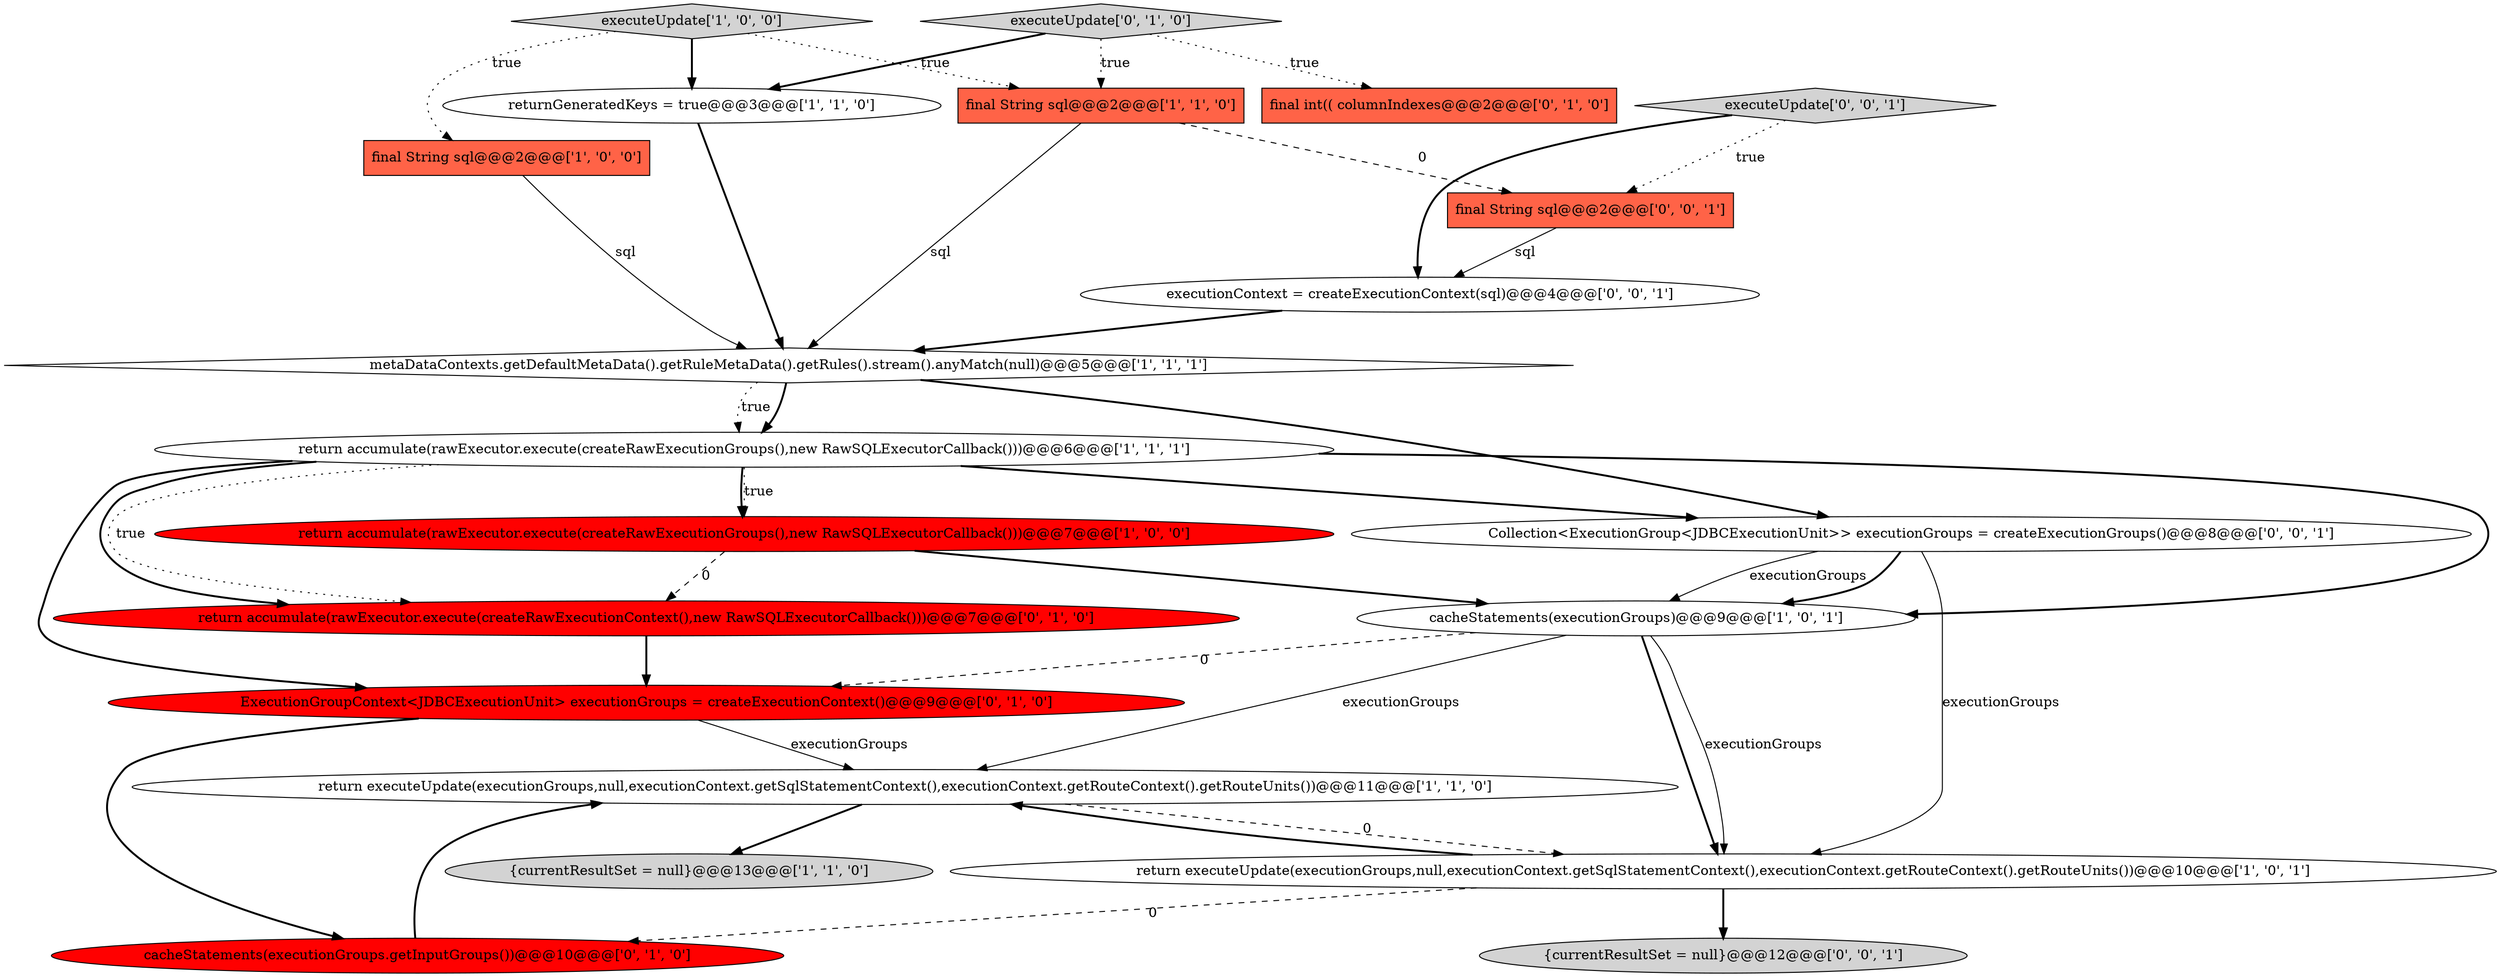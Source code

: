 digraph {
20 [style = filled, label = "executionContext = createExecutionContext(sql)@@@4@@@['0', '0', '1']", fillcolor = white, shape = ellipse image = "AAA0AAABBB3BBB"];
17 [style = filled, label = "final String sql@@@2@@@['0', '0', '1']", fillcolor = tomato, shape = box image = "AAA0AAABBB3BBB"];
18 [style = filled, label = "Collection<ExecutionGroup<JDBCExecutionUnit>> executionGroups = createExecutionGroups()@@@8@@@['0', '0', '1']", fillcolor = white, shape = ellipse image = "AAA0AAABBB3BBB"];
8 [style = filled, label = "cacheStatements(executionGroups)@@@9@@@['1', '0', '1']", fillcolor = white, shape = ellipse image = "AAA0AAABBB1BBB"];
7 [style = filled, label = "return accumulate(rawExecutor.execute(createRawExecutionGroups(),new RawSQLExecutorCallback()))@@@7@@@['1', '0', '0']", fillcolor = red, shape = ellipse image = "AAA1AAABBB1BBB"];
12 [style = filled, label = "return accumulate(rawExecutor.execute(createRawExecutionContext(),new RawSQLExecutorCallback()))@@@7@@@['0', '1', '0']", fillcolor = red, shape = ellipse image = "AAA1AAABBB2BBB"];
1 [style = filled, label = "final String sql@@@2@@@['1', '0', '0']", fillcolor = tomato, shape = box image = "AAA0AAABBB1BBB"];
3 [style = filled, label = "{currentResultSet = null}@@@13@@@['1', '1', '0']", fillcolor = lightgray, shape = ellipse image = "AAA0AAABBB1BBB"];
5 [style = filled, label = "executeUpdate['1', '0', '0']", fillcolor = lightgray, shape = diamond image = "AAA0AAABBB1BBB"];
0 [style = filled, label = "returnGeneratedKeys = true@@@3@@@['1', '1', '0']", fillcolor = white, shape = ellipse image = "AAA0AAABBB1BBB"];
4 [style = filled, label = "return executeUpdate(executionGroups,null,executionContext.getSqlStatementContext(),executionContext.getRouteContext().getRouteUnits())@@@11@@@['1', '1', '0']", fillcolor = white, shape = ellipse image = "AAA0AAABBB1BBB"];
16 [style = filled, label = "{currentResultSet = null}@@@12@@@['0', '0', '1']", fillcolor = lightgray, shape = ellipse image = "AAA0AAABBB3BBB"];
14 [style = filled, label = "ExecutionGroupContext<JDBCExecutionUnit> executionGroups = createExecutionContext()@@@9@@@['0', '1', '0']", fillcolor = red, shape = ellipse image = "AAA1AAABBB2BBB"];
13 [style = filled, label = "cacheStatements(executionGroups.getInputGroups())@@@10@@@['0', '1', '0']", fillcolor = red, shape = ellipse image = "AAA1AAABBB2BBB"];
10 [style = filled, label = "return accumulate(rawExecutor.execute(createRawExecutionGroups(),new RawSQLExecutorCallback()))@@@6@@@['1', '1', '1']", fillcolor = white, shape = ellipse image = "AAA0AAABBB1BBB"];
6 [style = filled, label = "return executeUpdate(executionGroups,null,executionContext.getSqlStatementContext(),executionContext.getRouteContext().getRouteUnits())@@@10@@@['1', '0', '1']", fillcolor = white, shape = ellipse image = "AAA0AAABBB1BBB"];
9 [style = filled, label = "metaDataContexts.getDefaultMetaData().getRuleMetaData().getRules().stream().anyMatch(null)@@@5@@@['1', '1', '1']", fillcolor = white, shape = diamond image = "AAA0AAABBB1BBB"];
11 [style = filled, label = "final int(( columnIndexes@@@2@@@['0', '1', '0']", fillcolor = tomato, shape = box image = "AAA0AAABBB2BBB"];
15 [style = filled, label = "executeUpdate['0', '1', '0']", fillcolor = lightgray, shape = diamond image = "AAA0AAABBB2BBB"];
2 [style = filled, label = "final String sql@@@2@@@['1', '1', '0']", fillcolor = tomato, shape = box image = "AAA0AAABBB1BBB"];
19 [style = filled, label = "executeUpdate['0', '0', '1']", fillcolor = lightgray, shape = diamond image = "AAA0AAABBB3BBB"];
10->18 [style = bold, label=""];
4->3 [style = bold, label=""];
0->9 [style = bold, label=""];
10->12 [style = dotted, label="true"];
8->4 [style = solid, label="executionGroups"];
10->14 [style = bold, label=""];
20->9 [style = bold, label=""];
19->17 [style = dotted, label="true"];
19->20 [style = bold, label=""];
15->2 [style = dotted, label="true"];
5->1 [style = dotted, label="true"];
8->6 [style = bold, label=""];
2->9 [style = solid, label="sql"];
9->10 [style = bold, label=""];
8->14 [style = dashed, label="0"];
4->6 [style = dashed, label="0"];
7->8 [style = bold, label=""];
2->17 [style = dashed, label="0"];
10->7 [style = bold, label=""];
1->9 [style = solid, label="sql"];
17->20 [style = solid, label="sql"];
14->4 [style = solid, label="executionGroups"];
6->4 [style = bold, label=""];
9->18 [style = bold, label=""];
6->13 [style = dashed, label="0"];
10->8 [style = bold, label=""];
5->0 [style = bold, label=""];
18->8 [style = solid, label="executionGroups"];
10->12 [style = bold, label=""];
6->16 [style = bold, label=""];
15->0 [style = bold, label=""];
18->6 [style = solid, label="executionGroups"];
12->14 [style = bold, label=""];
15->11 [style = dotted, label="true"];
7->12 [style = dashed, label="0"];
18->8 [style = bold, label=""];
14->13 [style = bold, label=""];
9->10 [style = dotted, label="true"];
10->7 [style = dotted, label="true"];
8->6 [style = solid, label="executionGroups"];
5->2 [style = dotted, label="true"];
13->4 [style = bold, label=""];
}
